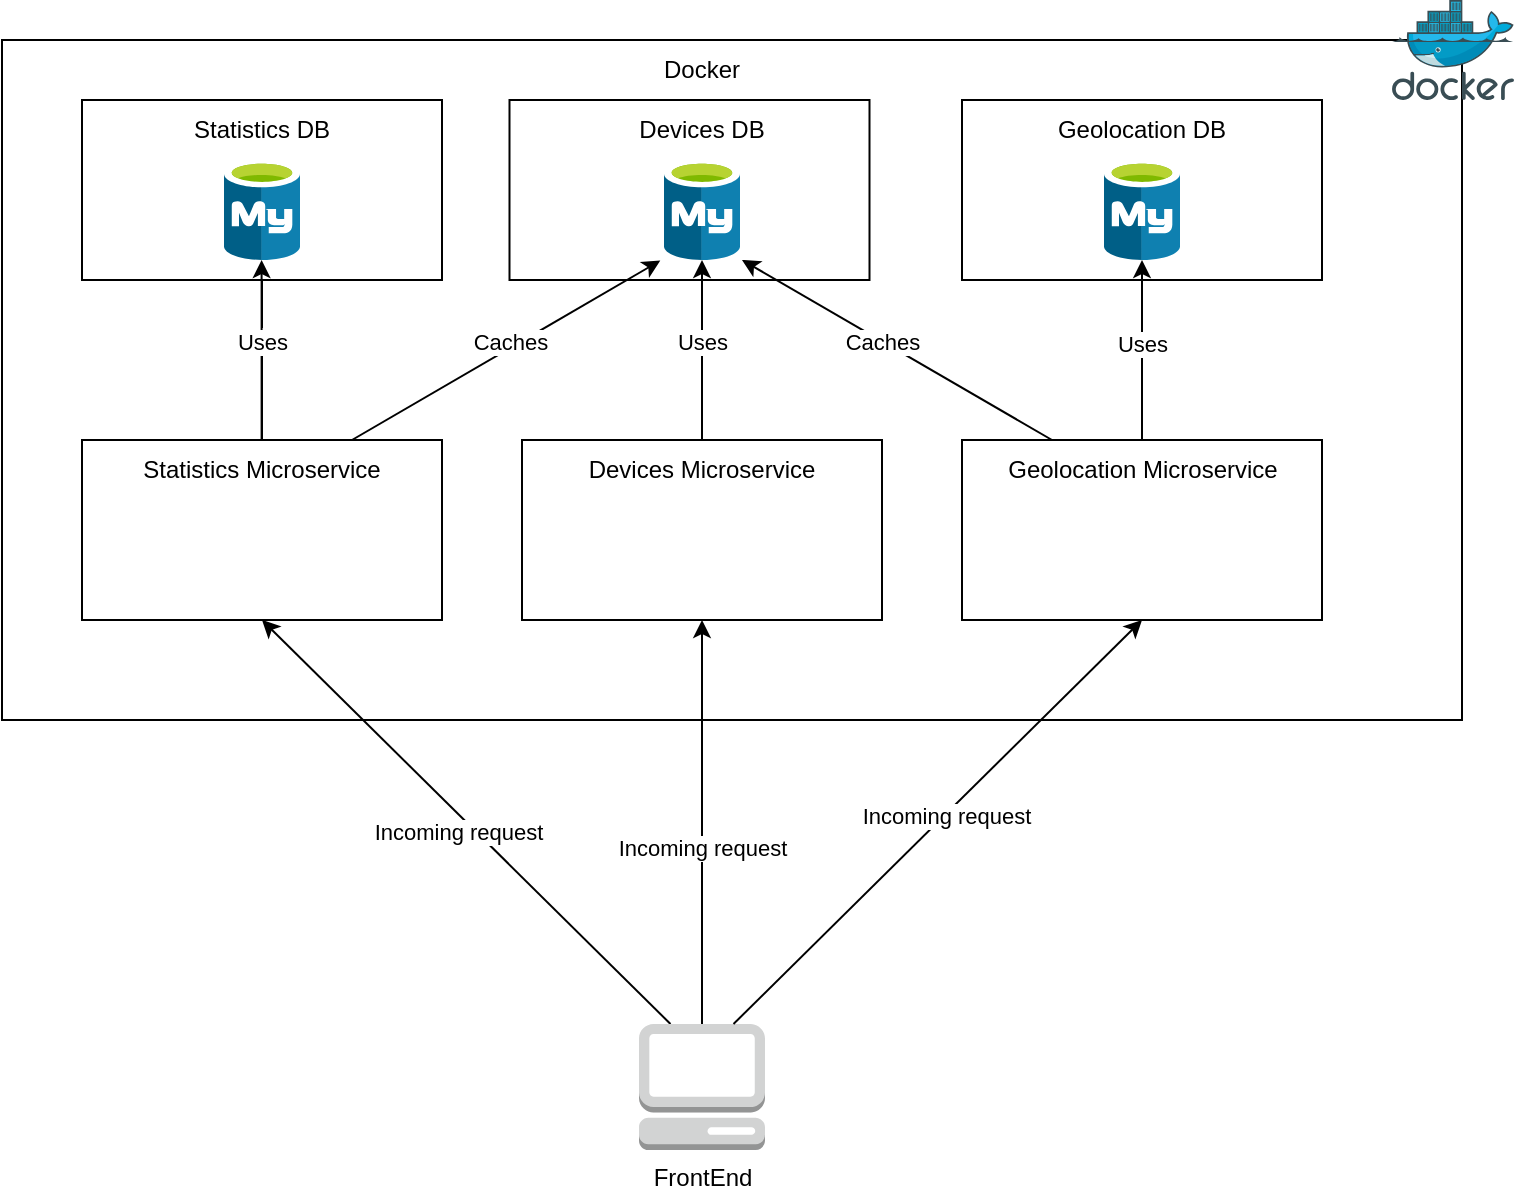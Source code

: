 <mxfile version="24.3.1" type="device">
  <diagram name="Strona-1" id="rTChEdySiIOSzoFgZ6KD">
    <mxGraphModel dx="761" dy="407" grid="1" gridSize="10" guides="1" tooltips="1" connect="1" arrows="1" fold="1" page="1" pageScale="1" pageWidth="827" pageHeight="1169" math="0" shadow="0">
      <root>
        <mxCell id="0" />
        <mxCell id="1" parent="0" />
        <mxCell id="FOueMgerSVqF54ilWzO8-26" value="" style="rounded=0;whiteSpace=wrap;html=1;" vertex="1" parent="1">
          <mxGeometry x="110" y="60" width="180" height="90" as="geometry" />
        </mxCell>
        <mxCell id="nJQdJeQsAaKc1UQKKqRn-1" value="" style="rounded=0;whiteSpace=wrap;html=1;" parent="1" vertex="1">
          <mxGeometry x="70" y="30" width="730" height="340" as="geometry" />
        </mxCell>
        <mxCell id="nJQdJeQsAaKc1UQKKqRn-3" value="Docker" style="text;html=1;align=center;verticalAlign=middle;whiteSpace=wrap;rounded=0;" parent="1" vertex="1">
          <mxGeometry x="380" y="30" width="80" height="30" as="geometry" />
        </mxCell>
        <mxCell id="nJQdJeQsAaKc1UQKKqRn-63" value="" style="edgeStyle=orthogonalEdgeStyle;rounded=0;orthogonalLoop=1;jettySize=auto;html=1;" parent="1" source="nJQdJeQsAaKc1UQKKqRn-7" target="nJQdJeQsAaKc1UQKKqRn-57" edge="1">
          <mxGeometry relative="1" as="geometry" />
        </mxCell>
        <mxCell id="nJQdJeQsAaKc1UQKKqRn-64" value="Uses" style="edgeLabel;html=1;align=center;verticalAlign=middle;resizable=0;points=[];" parent="nJQdJeQsAaKc1UQKKqRn-63" connectable="0" vertex="1">
          <mxGeometry x="0.124" relative="1" as="geometry">
            <mxPoint as="offset" />
          </mxGeometry>
        </mxCell>
        <mxCell id="nJQdJeQsAaKc1UQKKqRn-7" value="" style="rounded=0;whiteSpace=wrap;html=1;" parent="1" vertex="1">
          <mxGeometry x="110" y="230" width="180" height="90" as="geometry" />
        </mxCell>
        <mxCell id="nJQdJeQsAaKc1UQKKqRn-8" value="" style="rounded=0;whiteSpace=wrap;html=1;" parent="1" vertex="1">
          <mxGeometry x="330" y="230" width="180" height="90" as="geometry" />
        </mxCell>
        <mxCell id="nJQdJeQsAaKc1UQKKqRn-9" value="" style="rounded=0;whiteSpace=wrap;html=1;" parent="1" vertex="1">
          <mxGeometry x="550" y="230" width="180" height="90" as="geometry" />
        </mxCell>
        <mxCell id="nJQdJeQsAaKc1UQKKqRn-10" value="Devices Microservice" style="text;html=1;align=center;verticalAlign=middle;whiteSpace=wrap;rounded=0;" parent="1" vertex="1">
          <mxGeometry x="355" y="230" width="130" height="30" as="geometry" />
        </mxCell>
        <mxCell id="nJQdJeQsAaKc1UQKKqRn-11" value="Statistics&lt;span style=&quot;color: rgba(0, 0, 0, 0); font-family: monospace; font-size: 0px; text-align: start; text-wrap: nowrap;&quot;&gt;%3CmxGraphModel%3E%3Croot%3E%3CmxCell%20id%3D%220%22%2F%3E%3CmxCell%20id%3D%221%22%20parent%3D%220%22%2F%3E%3CmxCell%20id%3D%222%22%20value%3D%22Devices%20Microservice%22%20style%3D%22text%3Bhtml%3D1%3Balign%3Dcenter%3BverticalAlign%3Dmiddle%3BwhiteSpace%3Dwrap%3Brounded%3D0%3B%22%20vertex%3D%221%22%20parent%3D%221%22%3E%3CmxGeometry%20x%3D%22355%22%20y%3D%22120%22%20width%3D%22130%22%20height%3D%2230%22%20as%3D%22geometry%22%2F%3E%3C%2FmxCell%3E%3C%2Froot%3E%3C%2FmxGraphModel%3E&lt;/span&gt;&amp;nbsp;Micro&lt;span style=&quot;color: rgba(0, 0, 0, 0); font-family: monospace; font-size: 0px; text-align: start; text-wrap: nowrap;&quot;&gt;%3CmxGraphModel%3E%3Croot%3E%3CmxCell%20id%3D%220%22%2F%3E%3CmxCell%20id%3D%221%22%20parent%3D%220%22%2F%3E%3CmxCell%20id%3D%222%22%20value%3D%22Devices%20Microservice%22%20style%3D%22text%3Bhtml%3D1%3Balign%3Dcenter%3BverticalAlign%3Dmiddle%3BwhiteSpace%3Dwrap%3Brounded%3D0%3B%22%20vertex%3D%221%22%20parent%3D%221%22%3E%3CmxGeometry%20x%3D%22355%22%20y%3D%22120%22%20width%3D%22130%22%20height%3D%2230%22%20as%3D%22geometry%22%2F%3E%3C%2FmxCell%3E%3C%2Froot%3E%3C%2FmxGraphModel%3E&lt;/span&gt;service" style="text;html=1;align=center;verticalAlign=middle;whiteSpace=wrap;rounded=0;" parent="1" vertex="1">
          <mxGeometry x="135" y="230" width="130" height="30" as="geometry" />
        </mxCell>
        <mxCell id="nJQdJeQsAaKc1UQKKqRn-12" value="Geolocation&lt;span style=&quot;color: rgba(0, 0, 0, 0); font-family: monospace; font-size: 0px; text-align: start; text-wrap: nowrap;&quot;&gt;%3CmxGraphModel%3E%3Croot%3E%3CmxCell%20id%3D%220%22%2F%3E%3CmxCell%20id%3D%221%22%20parent%3D%220%22%2F%3E%3CmxCell%20id%3D%222%22%20value%3D%22Devices%20Microservice%22%20style%3D%22text%3Bhtml%3D1%3Balign%3Dcenter%3BverticalAlign%3Dmiddle%3BwhiteSpace%3Dwrap%3Brounded%3D0%3B%22%20vertex%3D%221%22%20parent%3D%221%22%3E%3CmxGeometry%20x%3D%22355%22%20y%3D%22120%22%20width%3D%22130%22%20height%3D%2230%22%20as%3D%22geometry%22%2F%3E%3C%2FmxCell%3E%3C%2Froot%3E%3C%2FmxGraphModel%3E&lt;/span&gt;&amp;nbsp;Micro&lt;span style=&quot;color: rgba(0, 0, 0, 0); font-family: monospace; font-size: 0px; text-align: start; text-wrap: nowrap;&quot;&gt;%3CmxGraphModel%3E%3Croot%3E%3CmxCell%20id%3D%220%22%2F%3E%3CmxCell%20id%3D%221%22%20parent%3D%220%22%2F%3E%3CmxCell%20id%3D%222%22%20value%3D%22Devices%20Microservice%22%20style%3D%22text%3Bhtml%3D1%3Balign%3Dcenter%3BverticalAlign%3Dmiddle%3BwhiteSpace%3Dwrap%3Brounded%3D0%3B%22%20vertex%3D%221%22%20parent%3D%221%22%3E%3CmxGeometry%20x%3D%22355%22%20y%3D%22120%22%20width%3D%22130%22%20height%3D%2230%22%20as%3D%22geometry%22%2F%3E%3C%2FmxCell%3E%3C%2Froot%3E%3C%2FmxGraphModel%3E&lt;/span&gt;service" style="text;html=1;align=center;verticalAlign=middle;whiteSpace=wrap;rounded=0;" parent="1" vertex="1">
          <mxGeometry x="567.5" y="230" width="145" height="30" as="geometry" />
        </mxCell>
        <mxCell id="LkNdAKvkeDDcNydDBcF2-19" value="" style="endArrow=classic;html=1;rounded=0;entryX=0.5;entryY=1;entryDx=0;entryDy=0;entryPerimeter=0;exitX=0.25;exitY=0;exitDx=0;exitDy=0;exitPerimeter=0;" parent="1" source="LkNdAKvkeDDcNydDBcF2-20" edge="1">
          <mxGeometry width="50" height="50" relative="1" as="geometry">
            <mxPoint x="200" y="427" as="sourcePoint" />
            <mxPoint x="200" y="320" as="targetPoint" />
          </mxGeometry>
        </mxCell>
        <mxCell id="LkNdAKvkeDDcNydDBcF2-23" value="Incoming request" style="edgeLabel;html=1;align=center;verticalAlign=middle;resizable=0;points=[];" parent="LkNdAKvkeDDcNydDBcF2-19" connectable="0" vertex="1">
          <mxGeometry x="-0.172" relative="1" as="geometry">
            <mxPoint x="-22" y="-13" as="offset" />
          </mxGeometry>
        </mxCell>
        <mxCell id="LkNdAKvkeDDcNydDBcF2-20" value="FrontEnd" style="outlineConnect=0;dashed=0;verticalLabelPosition=bottom;verticalAlign=top;align=center;html=1;shape=mxgraph.aws3.management_console;fillColor=#D2D3D3;gradientColor=none;" parent="1" vertex="1">
          <mxGeometry x="388.5" y="522" width="63" height="63" as="geometry" />
        </mxCell>
        <mxCell id="LkNdAKvkeDDcNydDBcF2-21" value="" style="endArrow=classic;html=1;rounded=0;exitX=0.5;exitY=0;exitDx=0;exitDy=0;exitPerimeter=0;entryX=0.5;entryY=1;entryDx=0;entryDy=0;entryPerimeter=0;" parent="1" source="LkNdAKvkeDDcNydDBcF2-20" edge="1">
          <mxGeometry width="50" height="50" relative="1" as="geometry">
            <mxPoint x="400" y="377" as="sourcePoint" />
            <mxPoint x="420.0" y="320" as="targetPoint" />
          </mxGeometry>
        </mxCell>
        <mxCell id="LkNdAKvkeDDcNydDBcF2-25" value="Incoming request" style="edgeLabel;html=1;align=center;verticalAlign=middle;resizable=0;points=[];" parent="LkNdAKvkeDDcNydDBcF2-21" connectable="0" vertex="1">
          <mxGeometry x="-0.124" relative="1" as="geometry">
            <mxPoint as="offset" />
          </mxGeometry>
        </mxCell>
        <mxCell id="LkNdAKvkeDDcNydDBcF2-22" value="" style="endArrow=classic;html=1;rounded=0;exitX=0.75;exitY=0;exitDx=0;exitDy=0;exitPerimeter=0;entryX=0.5;entryY=1;entryDx=0;entryDy=0;entryPerimeter=0;" parent="1" source="LkNdAKvkeDDcNydDBcF2-20" edge="1">
          <mxGeometry width="50" height="50" relative="1" as="geometry">
            <mxPoint x="400" y="377" as="sourcePoint" />
            <mxPoint x="640.0" y="320" as="targetPoint" />
          </mxGeometry>
        </mxCell>
        <mxCell id="LkNdAKvkeDDcNydDBcF2-27" value="Incoming request" style="edgeLabel;html=1;align=center;verticalAlign=middle;resizable=0;points=[];" parent="LkNdAKvkeDDcNydDBcF2-22" connectable="0" vertex="1">
          <mxGeometry x="0.032" relative="1" as="geometry">
            <mxPoint x="1" as="offset" />
          </mxGeometry>
        </mxCell>
        <mxCell id="FOueMgerSVqF54ilWzO8-12" value="" style="image;sketch=0;aspect=fixed;html=1;points=[];align=center;fontSize=12;image=img/lib/mscae/Docker.svg;" vertex="1" parent="1">
          <mxGeometry x="765" y="10" width="60.98" height="50" as="geometry" />
        </mxCell>
        <mxCell id="FOueMgerSVqF54ilWzO8-13" value="" style="shape=image;html=1;verticalAlign=top;verticalLabelPosition=bottom;labelBackgroundColor=#ffffff;imageAspect=0;aspect=fixed;image=https://cdn0.iconfinder.com/data/icons/social-media-2104/24/social_media_social_media_logo_docker-128.png" vertex="1" parent="1">
          <mxGeometry x="490" y="210" width="38" height="38" as="geometry" />
        </mxCell>
        <mxCell id="FOueMgerSVqF54ilWzO8-14" value="" style="shape=image;html=1;verticalAlign=top;verticalLabelPosition=bottom;labelBackgroundColor=#ffffff;imageAspect=0;aspect=fixed;image=https://cdn0.iconfinder.com/data/icons/social-media-2104/24/social_media_social_media_logo_docker-128.png" vertex="1" parent="1">
          <mxGeometry x="712.5" y="210" width="38" height="38" as="geometry" />
        </mxCell>
        <mxCell id="FOueMgerSVqF54ilWzO8-21" value="" style="shape=image;verticalLabelPosition=bottom;labelBackgroundColor=default;verticalAlign=top;aspect=fixed;imageAspect=0;image=https://upload.wikimedia.org/wikipedia/commons/thumb/c/c3/Python-logo-notext.svg/1869px-Python-logo-notext.svg.png;" vertex="1" parent="1">
          <mxGeometry x="394" y="256.99" width="57.5" height="63.01" as="geometry" />
        </mxCell>
        <mxCell id="FOueMgerSVqF54ilWzO8-28" value="" style="rounded=0;whiteSpace=wrap;html=1;" vertex="1" parent="1">
          <mxGeometry x="110" y="60" width="180" height="90" as="geometry" />
        </mxCell>
        <mxCell id="FOueMgerSVqF54ilWzO8-23" value="" style="shape=image;verticalLabelPosition=bottom;labelBackgroundColor=default;verticalAlign=top;aspect=fixed;imageAspect=0;image=https://upload.wikimedia.org/wikipedia/commons/thumb/c/c3/Python-logo-notext.svg/1869px-Python-logo-notext.svg.png;" vertex="1" parent="1">
          <mxGeometry x="611.25" y="260" width="57.5" height="63.01" as="geometry" />
        </mxCell>
        <mxCell id="FOueMgerSVqF54ilWzO8-24" value="" style="shape=image;verticalLabelPosition=bottom;labelBackgroundColor=default;verticalAlign=top;aspect=fixed;imageAspect=0;image=https://upload.wikimedia.org/wikipedia/commons/thumb/c/c3/Python-logo-notext.svg/1869px-Python-logo-notext.svg.png;" vertex="1" parent="1">
          <mxGeometry x="171.25" y="260" width="57.5" height="63.01" as="geometry" />
        </mxCell>
        <mxCell id="FOueMgerSVqF54ilWzO8-25" value="" style="shape=image;html=1;verticalAlign=top;verticalLabelPosition=bottom;labelBackgroundColor=#ffffff;imageAspect=0;aspect=fixed;image=https://cdn0.iconfinder.com/data/icons/social-media-2104/24/social_media_social_media_logo_docker-128.png" vertex="1" parent="1">
          <mxGeometry x="270" y="210" width="38" height="38" as="geometry" />
        </mxCell>
        <mxCell id="FOueMgerSVqF54ilWzO8-27" value="" style="shape=image;html=1;verticalAlign=top;verticalLabelPosition=bottom;labelBackgroundColor=#ffffff;imageAspect=0;aspect=fixed;image=https://cdn0.iconfinder.com/data/icons/social-media-2104/24/social_media_social_media_logo_docker-128.png" vertex="1" parent="1">
          <mxGeometry x="270" y="40" width="38" height="38" as="geometry" />
        </mxCell>
        <mxCell id="nJQdJeQsAaKc1UQKKqRn-57" value="" style="image;sketch=0;aspect=fixed;html=1;points=[];align=center;fontSize=12;image=img/lib/mscae/Azure_Database_for_MySQL_servers.svg;" parent="1" vertex="1">
          <mxGeometry x="181" y="90" width="38" height="50" as="geometry" />
        </mxCell>
        <mxCell id="nJQdJeQsAaKc1UQKKqRn-44" value="Statistics DB" style="text;html=1;align=center;verticalAlign=middle;whiteSpace=wrap;rounded=0;" parent="1" vertex="1">
          <mxGeometry x="165" y="60" width="70" height="30" as="geometry" />
        </mxCell>
        <mxCell id="FOueMgerSVqF54ilWzO8-29" value="" style="rounded=0;whiteSpace=wrap;html=1;" vertex="1" parent="1">
          <mxGeometry x="550" y="60" width="180" height="90" as="geometry" />
        </mxCell>
        <mxCell id="FOueMgerSVqF54ilWzO8-30" value="" style="shape=image;html=1;verticalAlign=top;verticalLabelPosition=bottom;labelBackgroundColor=#ffffff;imageAspect=0;aspect=fixed;image=https://cdn0.iconfinder.com/data/icons/social-media-2104/24/social_media_social_media_logo_docker-128.png" vertex="1" parent="1">
          <mxGeometry x="710" y="40" width="38" height="38" as="geometry" />
        </mxCell>
        <mxCell id="nJQdJeQsAaKc1UQKKqRn-30" value="Geolocation DB" style="text;html=1;align=center;verticalAlign=middle;whiteSpace=wrap;rounded=0;" parent="1" vertex="1">
          <mxGeometry x="595" y="60" width="90" height="30" as="geometry" />
        </mxCell>
        <mxCell id="nJQdJeQsAaKc1UQKKqRn-67" value="" style="image;sketch=0;aspect=fixed;html=1;points=[];align=center;fontSize=12;image=img/lib/mscae/Azure_Database_for_MySQL_servers.svg;" parent="1" vertex="1">
          <mxGeometry x="621" y="90" width="38" height="50" as="geometry" />
        </mxCell>
        <mxCell id="FOueMgerSVqF54ilWzO8-31" value="" style="rounded=0;whiteSpace=wrap;html=1;" vertex="1" parent="1">
          <mxGeometry x="323.75" y="60" width="180" height="90" as="geometry" />
        </mxCell>
        <mxCell id="FOueMgerSVqF54ilWzO8-32" value="" style="shape=image;html=1;verticalAlign=top;verticalLabelPosition=bottom;labelBackgroundColor=#ffffff;imageAspect=0;aspect=fixed;image=https://cdn0.iconfinder.com/data/icons/social-media-2104/24/social_media_social_media_logo_docker-128.png" vertex="1" parent="1">
          <mxGeometry x="483.75" y="40" width="38" height="38" as="geometry" />
        </mxCell>
        <mxCell id="nJQdJeQsAaKc1UQKKqRn-68" value="" style="edgeStyle=orthogonalEdgeStyle;rounded=0;orthogonalLoop=1;jettySize=auto;html=1;" parent="1" source="nJQdJeQsAaKc1UQKKqRn-9" target="nJQdJeQsAaKc1UQKKqRn-67" edge="1">
          <mxGeometry relative="1" as="geometry" />
        </mxCell>
        <mxCell id="nJQdJeQsAaKc1UQKKqRn-69" value="Uses" style="edgeLabel;html=1;align=center;verticalAlign=middle;resizable=0;points=[];" parent="nJQdJeQsAaKc1UQKKqRn-68" connectable="0" vertex="1">
          <mxGeometry x="0.071" relative="1" as="geometry">
            <mxPoint as="offset" />
          </mxGeometry>
        </mxCell>
        <mxCell id="nJQdJeQsAaKc1UQKKqRn-65" value="" style="edgeStyle=orthogonalEdgeStyle;rounded=0;orthogonalLoop=1;jettySize=auto;html=1;" parent="1" source="nJQdJeQsAaKc1UQKKqRn-8" target="nJQdJeQsAaKc1UQKKqRn-59" edge="1">
          <mxGeometry relative="1" as="geometry" />
        </mxCell>
        <mxCell id="nJQdJeQsAaKc1UQKKqRn-66" value="Uses" style="edgeLabel;html=1;align=center;verticalAlign=middle;resizable=0;points=[];" parent="nJQdJeQsAaKc1UQKKqRn-65" connectable="0" vertex="1">
          <mxGeometry x="0.089" relative="1" as="geometry">
            <mxPoint as="offset" />
          </mxGeometry>
        </mxCell>
        <mxCell id="nJQdJeQsAaKc1UQKKqRn-35" value="" style="endArrow=classic;html=1;rounded=0;exitX=0.25;exitY=0;exitDx=0;exitDy=0;" parent="1" source="nJQdJeQsAaKc1UQKKqRn-9" edge="1">
          <mxGeometry width="50" height="50" relative="1" as="geometry">
            <mxPoint x="500" y="260" as="sourcePoint" />
            <mxPoint x="440" y="140" as="targetPoint" />
          </mxGeometry>
        </mxCell>
        <mxCell id="nJQdJeQsAaKc1UQKKqRn-36" value="Caches" style="edgeLabel;html=1;align=center;verticalAlign=middle;resizable=0;points=[];" parent="nJQdJeQsAaKc1UQKKqRn-35" connectable="0" vertex="1">
          <mxGeometry x="0.061" relative="1" as="geometry">
            <mxPoint x="-3" y="-2" as="offset" />
          </mxGeometry>
        </mxCell>
        <mxCell id="nJQdJeQsAaKc1UQKKqRn-37" value="" style="endArrow=classic;html=1;rounded=0;exitX=0.75;exitY=0;exitDx=0;exitDy=0;entryX=-0.056;entryY=1.006;entryDx=0;entryDy=0;entryPerimeter=0;" parent="1" source="nJQdJeQsAaKc1UQKKqRn-7" edge="1">
          <mxGeometry width="50" height="50" relative="1" as="geometry">
            <mxPoint x="605" y="240" as="sourcePoint" />
            <mxPoint x="399.15" y="140.3" as="targetPoint" />
          </mxGeometry>
        </mxCell>
        <mxCell id="nJQdJeQsAaKc1UQKKqRn-38" value="Caches" style="edgeLabel;html=1;align=center;verticalAlign=middle;resizable=0;points=[];" parent="nJQdJeQsAaKc1UQKKqRn-37" connectable="0" vertex="1">
          <mxGeometry x="0.061" relative="1" as="geometry">
            <mxPoint x="-3" y="-2" as="offset" />
          </mxGeometry>
        </mxCell>
        <mxCell id="nJQdJeQsAaKc1UQKKqRn-23" value="Devices DB" style="text;html=1;align=center;verticalAlign=middle;whiteSpace=wrap;rounded=0;" parent="1" vertex="1">
          <mxGeometry x="385" y="60" width="70" height="30" as="geometry" />
        </mxCell>
        <mxCell id="nJQdJeQsAaKc1UQKKqRn-59" value="" style="image;sketch=0;aspect=fixed;html=1;points=[];align=center;fontSize=12;image=img/lib/mscae/Azure_Database_for_MySQL_servers.svg;" parent="1" vertex="1">
          <mxGeometry x="401" y="90" width="38" height="50" as="geometry" />
        </mxCell>
        <mxCell id="FOueMgerSVqF54ilWzO8-34" value="" style="edgeStyle=orthogonalEdgeStyle;rounded=0;orthogonalLoop=1;jettySize=auto;html=1;" edge="1" parent="1">
          <mxGeometry relative="1" as="geometry">
            <mxPoint x="199.8" y="230" as="sourcePoint" />
            <mxPoint x="199.8" y="140" as="targetPoint" />
          </mxGeometry>
        </mxCell>
        <mxCell id="FOueMgerSVqF54ilWzO8-35" value="Uses" style="edgeLabel;html=1;align=center;verticalAlign=middle;resizable=0;points=[];" connectable="0" vertex="1" parent="FOueMgerSVqF54ilWzO8-34">
          <mxGeometry x="0.089" relative="1" as="geometry">
            <mxPoint as="offset" />
          </mxGeometry>
        </mxCell>
      </root>
    </mxGraphModel>
  </diagram>
</mxfile>
